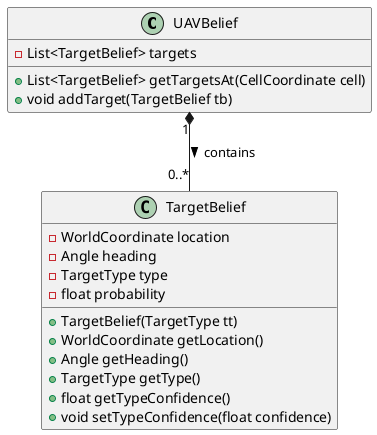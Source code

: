 @startuml

'Disable graphic icons for private/public/protected/package private
'skinparam classAttributeIconSize 0

Class UAVBelief{
-List<TargetBelief> targets
'Due to target misclassifications could have multiple beliefs at same location
+List<TargetBelief> getTargetsAt(CellCoordinate cell)
+void addTarget(TargetBelief tb)
}

Class TargetBelief{
-WorldCoordinate location
-Angle heading
-TargetType type
-float probability
+TargetBelief(TargetType tt)
+WorldCoordinate getLocation()
+Angle getHeading()
+TargetType getType()
+float getTypeConfidence()
+void setTypeConfidence(float confidence)
}

UAVBelief "1" *-- "0..*" TargetBelief : contains >

@enduml